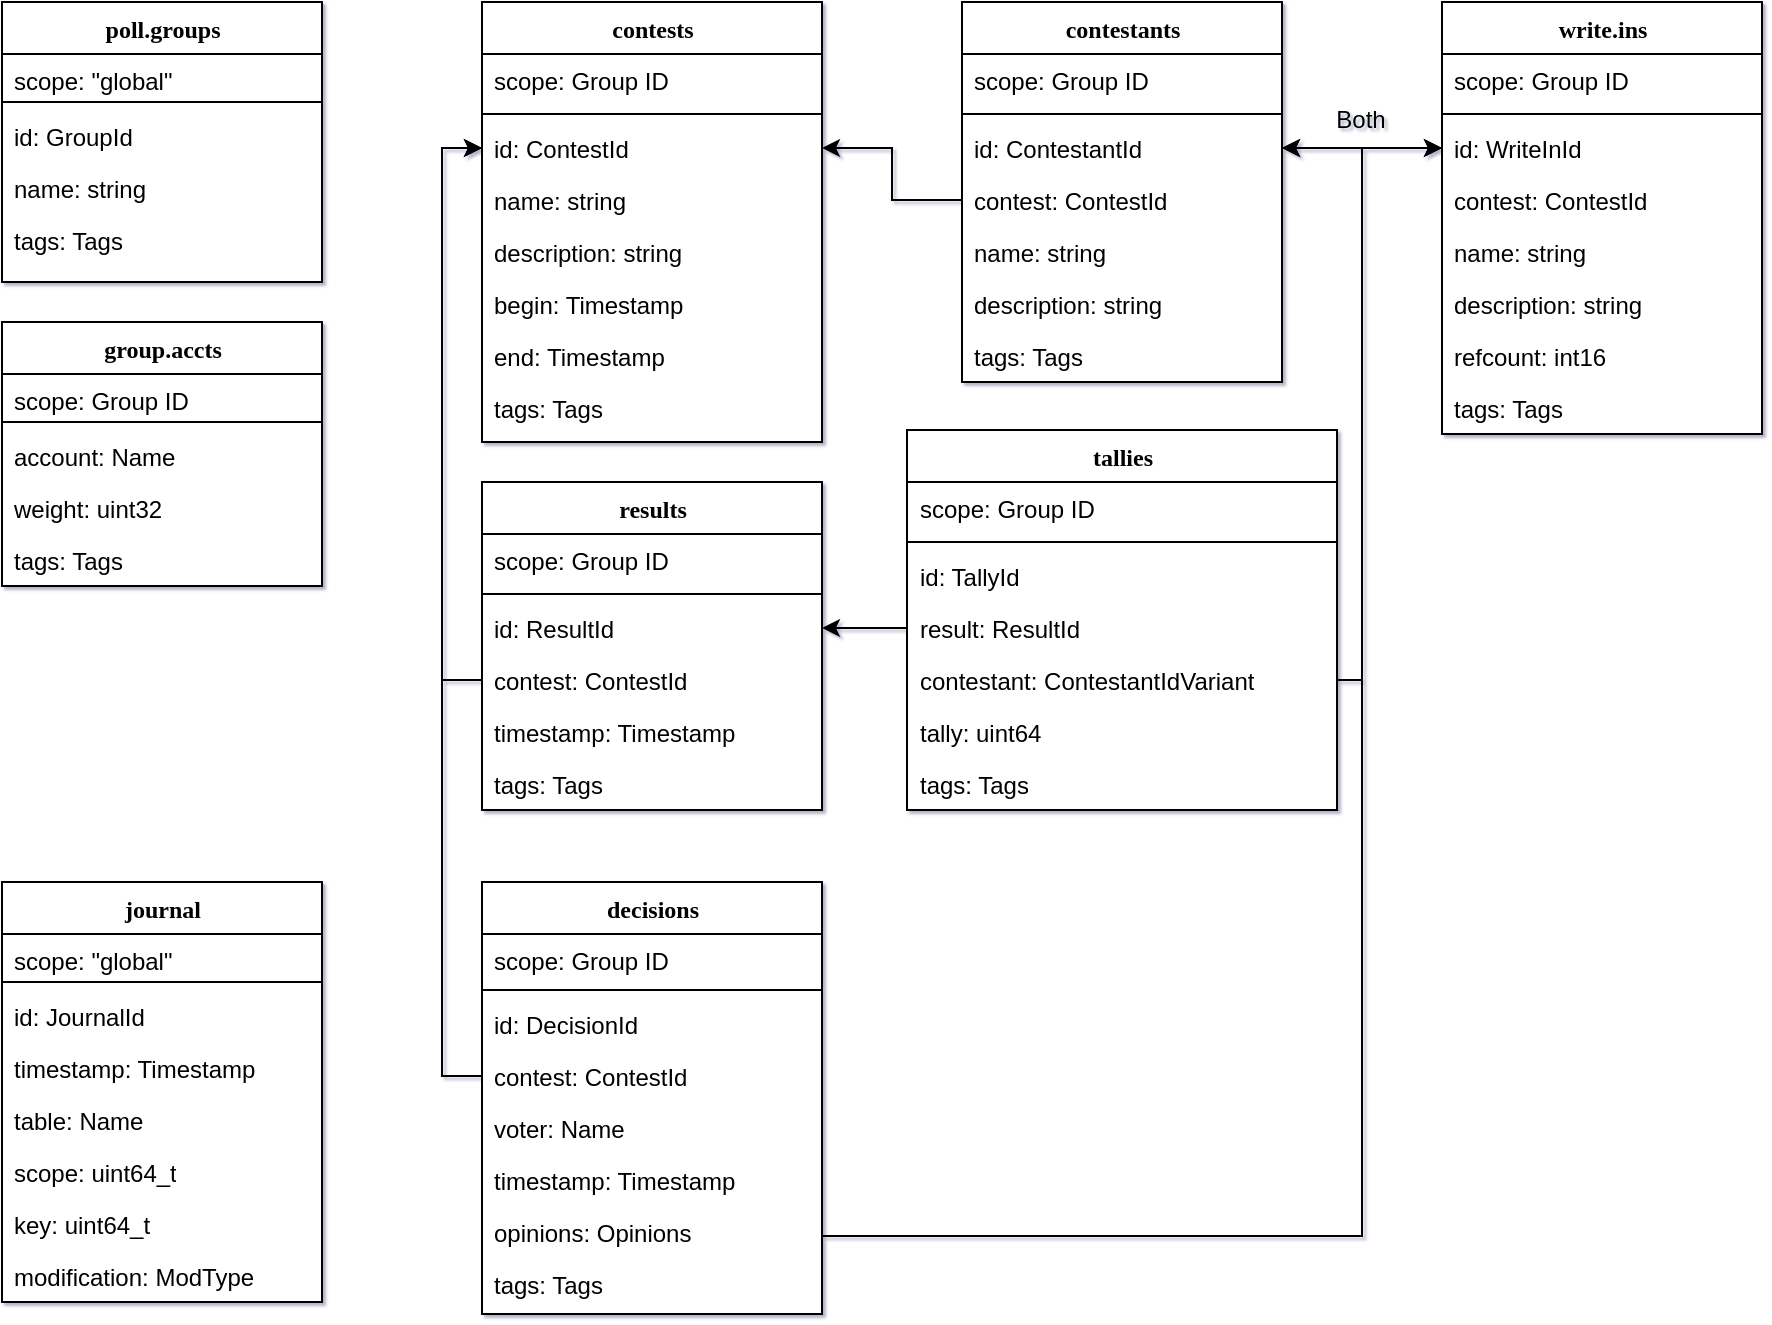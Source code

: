 <mxfile version="12.9.3" type="device"><diagram name="Page-1" id="9f46799a-70d6-7492-0946-bef42562c5a5"><mxGraphModel dx="1102" dy="1000" grid="1" gridSize="10" guides="1" tooltips="1" connect="1" arrows="1" fold="1" page="1" pageScale="1" pageWidth="1100" pageHeight="850" background="#ffffff" math="0" shadow="1"><root><mxCell id="0"/><mxCell id="1" parent="0"/><mxCell id="78961159f06e98e8-17" value="poll.groups" style="swimlane;html=1;fontStyle=1;align=center;verticalAlign=top;childLayout=stackLayout;horizontal=1;startSize=26;horizontalStack=0;resizeParent=1;resizeLast=0;collapsible=1;marginBottom=0;swimlaneFillColor=#ffffff;rounded=0;shadow=0;comic=0;labelBackgroundColor=none;strokeWidth=1;fillColor=#ffffff;fontFamily=Verdana;fontSize=12" parent="1" vertex="1"><mxGeometry x="80" y="80" width="160" height="140" as="geometry"><mxRectangle x="90" y="83" width="60" height="26" as="alternateBounds"/></mxGeometry></mxCell><mxCell id="agYvKs5-IVlSpiXEagtV-3" value="scope: &quot;global&quot;" style="text;html=1;strokeColor=none;fillColor=none;align=left;verticalAlign=top;whiteSpace=wrap;rounded=0;spacingLeft=4;spacingRight=4;" parent="78961159f06e98e8-17" vertex="1"><mxGeometry y="26" width="160" height="20" as="geometry"/></mxCell><mxCell id="agYvKs5-IVlSpiXEagtV-2" value="" style="line;strokeWidth=1;fillColor=none;align=left;verticalAlign=middle;spacingTop=-1;spacingLeft=3;spacingRight=3;rotatable=0;labelPosition=right;points=[];portConstraint=eastwest;" parent="78961159f06e98e8-17" vertex="1"><mxGeometry y="46" width="160" height="8" as="geometry"/></mxCell><mxCell id="78961159f06e98e8-21" value="id: GroupId" style="text;html=1;strokeColor=none;fillColor=none;align=left;verticalAlign=top;spacingLeft=4;spacingRight=4;whiteSpace=wrap;overflow=hidden;rotatable=0;points=[[0,0.5],[1,0.5]];portConstraint=eastwest;" parent="78961159f06e98e8-17" vertex="1"><mxGeometry y="54" width="160" height="26" as="geometry"/></mxCell><mxCell id="78961159f06e98e8-25" value="&lt;div&gt;name: string&lt;/div&gt;" style="text;html=1;strokeColor=none;fillColor=none;align=left;verticalAlign=top;spacingLeft=4;spacingRight=4;whiteSpace=wrap;overflow=hidden;rotatable=0;points=[[0,0.5],[1,0.5]];portConstraint=eastwest;" parent="78961159f06e98e8-17" vertex="1"><mxGeometry y="80" width="160" height="26" as="geometry"/></mxCell><mxCell id="fCzLiVpbiLWOZf1kfA2A-6" value="&lt;div&gt;tags: Tags&lt;/div&gt;" style="text;html=1;strokeColor=none;fillColor=none;align=left;verticalAlign=top;spacingLeft=4;spacingRight=4;whiteSpace=wrap;overflow=hidden;rotatable=0;points=[[0,0.5],[1,0.5]];portConstraint=eastwest;" parent="78961159f06e98e8-17" vertex="1"><mxGeometry y="106" width="160" height="26" as="geometry"/></mxCell><mxCell id="78961159f06e98e8-30" value="contests" style="swimlane;html=1;fontStyle=1;align=center;verticalAlign=top;childLayout=stackLayout;horizontal=1;startSize=26;horizontalStack=0;resizeParent=1;resizeLast=0;collapsible=1;marginBottom=0;swimlaneFillColor=#ffffff;rounded=0;shadow=0;comic=0;labelBackgroundColor=none;strokeWidth=1;fillColor=#ffffff;fontFamily=Verdana;fontSize=12" parent="1" vertex="1"><mxGeometry x="320" y="80" width="170" height="220" as="geometry"/></mxCell><mxCell id="78961159f06e98e8-39" value="scope: Group ID" style="text;html=1;strokeColor=none;fillColor=none;align=left;verticalAlign=top;spacingLeft=4;spacingRight=4;whiteSpace=wrap;overflow=hidden;rotatable=0;points=[[0,0.5],[1,0.5]];portConstraint=eastwest;" parent="78961159f06e98e8-30" vertex="1"><mxGeometry y="26" width="170" height="26" as="geometry"/></mxCell><mxCell id="78961159f06e98e8-38" value="" style="line;html=1;strokeWidth=1;fillColor=none;align=left;verticalAlign=middle;spacingTop=-1;spacingLeft=3;spacingRight=3;rotatable=0;labelPosition=right;points=[];portConstraint=eastwest;" parent="78961159f06e98e8-30" vertex="1"><mxGeometry y="52" width="170" height="8" as="geometry"/></mxCell><mxCell id="78961159f06e98e8-31" value="id: ContestId" style="text;html=1;strokeColor=none;fillColor=none;align=left;verticalAlign=top;spacingLeft=4;spacingRight=4;whiteSpace=wrap;overflow=hidden;rotatable=0;points=[[0,0.5],[1,0.5]];portConstraint=eastwest;" parent="78961159f06e98e8-30" vertex="1"><mxGeometry y="60" width="170" height="26" as="geometry"/></mxCell><mxCell id="78961159f06e98e8-32" value="name: string" style="text;html=1;strokeColor=none;fillColor=none;align=left;verticalAlign=top;spacingLeft=4;spacingRight=4;whiteSpace=wrap;overflow=hidden;rotatable=0;points=[[0,0.5],[1,0.5]];portConstraint=eastwest;" parent="78961159f06e98e8-30" vertex="1"><mxGeometry y="86" width="170" height="26" as="geometry"/></mxCell><mxCell id="78961159f06e98e8-33" value="description: string" style="text;html=1;strokeColor=none;fillColor=none;align=left;verticalAlign=top;spacingLeft=4;spacingRight=4;whiteSpace=wrap;overflow=hidden;rotatable=0;points=[[0,0.5],[1,0.5]];portConstraint=eastwest;" parent="78961159f06e98e8-30" vertex="1"><mxGeometry y="112" width="170" height="26" as="geometry"/></mxCell><mxCell id="78961159f06e98e8-34" value="begin: Timestamp" style="text;html=1;strokeColor=none;fillColor=none;align=left;verticalAlign=top;spacingLeft=4;spacingRight=4;whiteSpace=wrap;overflow=hidden;rotatable=0;points=[[0,0.5],[1,0.5]];portConstraint=eastwest;" parent="78961159f06e98e8-30" vertex="1"><mxGeometry y="138" width="170" height="26" as="geometry"/></mxCell><mxCell id="78961159f06e98e8-36" value="end: Timestamp" style="text;html=1;strokeColor=none;fillColor=none;align=left;verticalAlign=top;spacingLeft=4;spacingRight=4;whiteSpace=wrap;overflow=hidden;rotatable=0;points=[[0,0.5],[1,0.5]];portConstraint=eastwest;" parent="78961159f06e98e8-30" vertex="1"><mxGeometry y="164" width="170" height="26" as="geometry"/></mxCell><mxCell id="R1NWouEnFPP-6lwnc--h-26" value="tags: Tags" style="text;html=1;strokeColor=none;fillColor=none;align=left;verticalAlign=top;spacingLeft=4;spacingRight=4;whiteSpace=wrap;overflow=hidden;rotatable=0;points=[[0,0.5],[1,0.5]];portConstraint=eastwest;" parent="78961159f06e98e8-30" vertex="1"><mxGeometry y="190" width="170" height="26" as="geometry"/></mxCell><mxCell id="78961159f06e98e8-43" value="contestants" style="swimlane;html=1;fontStyle=1;align=center;verticalAlign=top;childLayout=stackLayout;horizontal=1;startSize=26;horizontalStack=0;resizeParent=1;resizeLast=0;collapsible=1;marginBottom=0;swimlaneFillColor=#ffffff;rounded=0;shadow=0;comic=0;labelBackgroundColor=none;strokeWidth=1;fillColor=#ffffff;fontFamily=Verdana;fontSize=12" parent="1" vertex="1"><mxGeometry x="560" y="80" width="160" height="190" as="geometry"/></mxCell><mxCell id="78961159f06e98e8-52" value="scope: Group ID" style="text;html=1;strokeColor=none;fillColor=none;align=left;verticalAlign=top;spacingLeft=4;spacingRight=4;whiteSpace=wrap;overflow=hidden;rotatable=0;points=[[0,0.5],[1,0.5]];portConstraint=eastwest;" parent="78961159f06e98e8-43" vertex="1"><mxGeometry y="26" width="160" height="26" as="geometry"/></mxCell><mxCell id="78961159f06e98e8-51" value="" style="line;html=1;strokeWidth=1;fillColor=none;align=left;verticalAlign=middle;spacingTop=-1;spacingLeft=3;spacingRight=3;rotatable=0;labelPosition=right;points=[];portConstraint=eastwest;" parent="78961159f06e98e8-43" vertex="1"><mxGeometry y="52" width="160" height="8" as="geometry"/></mxCell><mxCell id="78961159f06e98e8-44" value="id: ContestantId" style="text;html=1;strokeColor=none;fillColor=none;align=left;verticalAlign=top;spacingLeft=4;spacingRight=4;whiteSpace=wrap;overflow=hidden;rotatable=0;points=[[0,0.5],[1,0.5]];portConstraint=eastwest;" parent="78961159f06e98e8-43" vertex="1"><mxGeometry y="60" width="160" height="26" as="geometry"/></mxCell><mxCell id="78961159f06e98e8-45" value="contest: ContestId" style="text;html=1;strokeColor=none;fillColor=none;align=left;verticalAlign=top;spacingLeft=4;spacingRight=4;whiteSpace=wrap;overflow=hidden;rotatable=0;points=[[0,0.5],[1,0.5]];portConstraint=eastwest;" parent="78961159f06e98e8-43" vertex="1"><mxGeometry y="86" width="160" height="26" as="geometry"/></mxCell><mxCell id="78961159f06e98e8-49" value="name: string" style="text;html=1;strokeColor=none;fillColor=none;align=left;verticalAlign=top;spacingLeft=4;spacingRight=4;whiteSpace=wrap;overflow=hidden;rotatable=0;points=[[0,0.5],[1,0.5]];portConstraint=eastwest;" parent="78961159f06e98e8-43" vertex="1"><mxGeometry y="112" width="160" height="26" as="geometry"/></mxCell><mxCell id="78961159f06e98e8-50" value="description: string" style="text;html=1;strokeColor=none;fillColor=none;align=left;verticalAlign=top;spacingLeft=4;spacingRight=4;whiteSpace=wrap;overflow=hidden;rotatable=0;points=[[0,0.5],[1,0.5]];portConstraint=eastwest;" parent="78961159f06e98e8-43" vertex="1"><mxGeometry y="138" width="160" height="26" as="geometry"/></mxCell><mxCell id="R1NWouEnFPP-6lwnc--h-23" value="tags: Tags" style="text;html=1;strokeColor=none;fillColor=none;align=left;verticalAlign=top;spacingLeft=4;spacingRight=4;whiteSpace=wrap;overflow=hidden;rotatable=0;points=[[0,0.5],[1,0.5]];portConstraint=eastwest;" parent="78961159f06e98e8-43" vertex="1"><mxGeometry y="164" width="160" height="26" as="geometry"/></mxCell><mxCell id="78961159f06e98e8-95" value="tallies" style="swimlane;html=1;fontStyle=1;align=center;verticalAlign=top;childLayout=stackLayout;horizontal=1;startSize=26;horizontalStack=0;resizeParent=1;resizeLast=0;collapsible=1;marginBottom=0;swimlaneFillColor=#ffffff;rounded=0;shadow=0;comic=0;labelBackgroundColor=none;strokeWidth=1;fillColor=#ffffff;fontFamily=Verdana;fontSize=12" parent="1" vertex="1"><mxGeometry x="532.5" y="294" width="215" height="190" as="geometry"/></mxCell><mxCell id="78961159f06e98e8-96" value="scope: Group ID" style="text;html=1;strokeColor=none;fillColor=none;align=left;verticalAlign=top;spacingLeft=4;spacingRight=4;whiteSpace=wrap;overflow=hidden;rotatable=0;points=[[0,0.5],[1,0.5]];portConstraint=eastwest;" parent="78961159f06e98e8-95" vertex="1"><mxGeometry y="26" width="215" height="26" as="geometry"/></mxCell><mxCell id="78961159f06e98e8-103" value="" style="line;html=1;strokeWidth=1;fillColor=none;align=left;verticalAlign=middle;spacingTop=-1;spacingLeft=3;spacingRight=3;rotatable=0;labelPosition=right;points=[];portConstraint=eastwest;" parent="78961159f06e98e8-95" vertex="1"><mxGeometry y="52" width="215" height="8" as="geometry"/></mxCell><mxCell id="78961159f06e98e8-97" value="id: TallyId" style="text;html=1;strokeColor=none;fillColor=none;align=left;verticalAlign=top;spacingLeft=4;spacingRight=4;whiteSpace=wrap;overflow=hidden;rotatable=0;points=[[0,0.5],[1,0.5]];portConstraint=eastwest;" parent="78961159f06e98e8-95" vertex="1"><mxGeometry y="60" width="215" height="26" as="geometry"/></mxCell><mxCell id="78961159f06e98e8-98" value="result: ResultId" style="text;html=1;strokeColor=none;fillColor=none;align=left;verticalAlign=top;spacingLeft=4;spacingRight=4;whiteSpace=wrap;overflow=hidden;rotatable=0;points=[[0,0.5],[1,0.5]];portConstraint=eastwest;" parent="78961159f06e98e8-95" vertex="1"><mxGeometry y="86" width="215" height="26" as="geometry"/></mxCell><mxCell id="78961159f06e98e8-102" value="contestant: ContestantIdVariant" style="text;html=1;strokeColor=none;fillColor=none;align=left;verticalAlign=top;spacingLeft=4;spacingRight=4;whiteSpace=wrap;overflow=hidden;rotatable=0;points=[[0,0.5],[1,0.5]];portConstraint=eastwest;" parent="78961159f06e98e8-95" vertex="1"><mxGeometry y="112" width="215" height="26" as="geometry"/></mxCell><mxCell id="78961159f06e98e8-104" value="tally: uint64" style="text;html=1;strokeColor=none;fillColor=none;align=left;verticalAlign=top;spacingLeft=4;spacingRight=4;whiteSpace=wrap;overflow=hidden;rotatable=0;points=[[0,0.5],[1,0.5]];portConstraint=eastwest;" parent="78961159f06e98e8-95" vertex="1"><mxGeometry y="138" width="215" height="26" as="geometry"/></mxCell><mxCell id="fCzLiVpbiLWOZf1kfA2A-9" value="tags: Tags" style="text;html=1;strokeColor=none;fillColor=none;align=left;verticalAlign=top;spacingLeft=4;spacingRight=4;whiteSpace=wrap;overflow=hidden;rotatable=0;points=[[0,0.5],[1,0.5]];portConstraint=eastwest;" parent="78961159f06e98e8-95" vertex="1"><mxGeometry y="164" width="215" height="26" as="geometry"/></mxCell><mxCell id="78961159f06e98e8-108" value="results" style="swimlane;html=1;fontStyle=1;align=center;verticalAlign=top;childLayout=stackLayout;horizontal=1;startSize=26;horizontalStack=0;resizeParent=1;resizeLast=0;collapsible=1;marginBottom=0;swimlaneFillColor=#ffffff;rounded=0;shadow=0;comic=0;labelBackgroundColor=none;strokeWidth=1;fillColor=#ffffff;fontFamily=Verdana;fontSize=12" parent="1" vertex="1"><mxGeometry x="320" y="320" width="170" height="164" as="geometry"/></mxCell><mxCell id="78961159f06e98e8-109" value="scope: Group ID" style="text;html=1;strokeColor=none;fillColor=none;align=left;verticalAlign=top;spacingLeft=4;spacingRight=4;whiteSpace=wrap;overflow=hidden;rotatable=0;points=[[0,0.5],[1,0.5]];portConstraint=eastwest;" parent="78961159f06e98e8-108" vertex="1"><mxGeometry y="26" width="170" height="26" as="geometry"/></mxCell><mxCell id="78961159f06e98e8-116" value="" style="line;html=1;strokeWidth=1;fillColor=none;align=left;verticalAlign=middle;spacingTop=-1;spacingLeft=3;spacingRight=3;rotatable=0;labelPosition=right;points=[];portConstraint=eastwest;" parent="78961159f06e98e8-108" vertex="1"><mxGeometry y="52" width="170" height="8" as="geometry"/></mxCell><mxCell id="78961159f06e98e8-117" value="id: ResultId" style="text;html=1;strokeColor=none;fillColor=none;align=left;verticalAlign=top;spacingLeft=4;spacingRight=4;whiteSpace=wrap;overflow=hidden;rotatable=0;points=[[0,0.5],[1,0.5]];portConstraint=eastwest;" parent="78961159f06e98e8-108" vertex="1"><mxGeometry y="60" width="170" height="26" as="geometry"/></mxCell><mxCell id="78961159f06e98e8-120" value="&lt;div&gt;contest: ContestId&lt;/div&gt;" style="text;html=1;strokeColor=none;fillColor=none;align=left;verticalAlign=top;spacingLeft=4;spacingRight=4;whiteSpace=wrap;overflow=hidden;rotatable=0;points=[[0,0.5],[1,0.5]];portConstraint=eastwest;" parent="78961159f06e98e8-108" vertex="1"><mxGeometry y="86" width="170" height="26" as="geometry"/></mxCell><mxCell id="agYvKs5-IVlSpiXEagtV-16" value="timestamp: Timestamp" style="text;html=1;strokeColor=none;fillColor=none;align=left;verticalAlign=top;spacingLeft=4;spacingRight=4;whiteSpace=wrap;overflow=hidden;rotatable=0;points=[[0,0.5],[1,0.5]];portConstraint=eastwest;" parent="78961159f06e98e8-108" vertex="1"><mxGeometry y="112" width="170" height="26" as="geometry"/></mxCell><mxCell id="fCzLiVpbiLWOZf1kfA2A-8" value="tags: Tags" style="text;html=1;strokeColor=none;fillColor=none;align=left;verticalAlign=top;spacingLeft=4;spacingRight=4;whiteSpace=wrap;overflow=hidden;rotatable=0;points=[[0,0.5],[1,0.5]];portConstraint=eastwest;" parent="78961159f06e98e8-108" vertex="1"><mxGeometry y="138" width="170" height="26" as="geometry"/></mxCell><mxCell id="agYvKs5-IVlSpiXEagtV-4" style="edgeStyle=orthogonalEdgeStyle;rounded=0;orthogonalLoop=1;jettySize=auto;html=1;" parent="1" source="78961159f06e98e8-45" target="78961159f06e98e8-31" edge="1"><mxGeometry relative="1" as="geometry"/></mxCell><mxCell id="agYvKs5-IVlSpiXEagtV-20" style="edgeStyle=orthogonalEdgeStyle;rounded=0;jumpStyle=arc;orthogonalLoop=1;jettySize=auto;html=1;exitX=1;exitY=0.5;exitDx=0;exitDy=0;" parent="1" source="78961159f06e98e8-102" target="78961159f06e98e8-44" edge="1"><mxGeometry relative="1" as="geometry"><Array as="points"><mxPoint x="760" y="419"/><mxPoint x="760" y="153"/></Array></mxGeometry></mxCell><mxCell id="agYvKs5-IVlSpiXEagtV-21" style="edgeStyle=orthogonalEdgeStyle;rounded=0;jumpStyle=arc;orthogonalLoop=1;jettySize=auto;html=1;" parent="1" source="78961159f06e98e8-98" target="78961159f06e98e8-117" edge="1"><mxGeometry relative="1" as="geometry"/></mxCell><mxCell id="R1NWouEnFPP-6lwnc--h-1" value="decisions" style="swimlane;html=1;fontStyle=1;align=center;verticalAlign=top;childLayout=stackLayout;horizontal=1;startSize=26;horizontalStack=0;resizeParent=1;resizeLast=0;collapsible=1;marginBottom=0;swimlaneFillColor=#ffffff;rounded=0;shadow=0;comic=0;labelBackgroundColor=none;strokeWidth=1;fillColor=#ffffff;fontFamily=Verdana;fontSize=12" parent="1" vertex="1"><mxGeometry x="320" y="520" width="170" height="216" as="geometry"/></mxCell><mxCell id="R1NWouEnFPP-6lwnc--h-2" value="scope: Group ID" style="text;html=1;strokeColor=none;fillColor=none;align=left;verticalAlign=top;spacingLeft=4;spacingRight=4;whiteSpace=wrap;overflow=hidden;rotatable=0;points=[[0,0.5],[1,0.5]];portConstraint=eastwest;" parent="R1NWouEnFPP-6lwnc--h-1" vertex="1"><mxGeometry y="26" width="170" height="24" as="geometry"/></mxCell><mxCell id="R1NWouEnFPP-6lwnc--h-3" value="" style="line;html=1;strokeWidth=1;fillColor=none;align=left;verticalAlign=middle;spacingTop=-1;spacingLeft=3;spacingRight=3;rotatable=0;labelPosition=right;points=[];portConstraint=eastwest;" parent="R1NWouEnFPP-6lwnc--h-1" vertex="1"><mxGeometry y="50" width="170" height="8" as="geometry"/></mxCell><mxCell id="R1NWouEnFPP-6lwnc--h-4" value="id: DecisionId" style="text;html=1;strokeColor=none;fillColor=none;align=left;verticalAlign=top;spacingLeft=4;spacingRight=4;whiteSpace=wrap;overflow=hidden;rotatable=0;points=[[0,0.5],[1,0.5]];portConstraint=eastwest;" parent="R1NWouEnFPP-6lwnc--h-1" vertex="1"><mxGeometry y="58" width="170" height="26" as="geometry"/></mxCell><mxCell id="R1NWouEnFPP-6lwnc--h-7" value="&lt;div&gt;contest: ContestId&lt;/div&gt;" style="text;html=1;strokeColor=none;fillColor=none;align=left;verticalAlign=top;spacingLeft=4;spacingRight=4;whiteSpace=wrap;overflow=hidden;rotatable=0;points=[[0,0.5],[1,0.5]];portConstraint=eastwest;" parent="R1NWouEnFPP-6lwnc--h-1" vertex="1"><mxGeometry y="84" width="170" height="26" as="geometry"/></mxCell><mxCell id="R1NWouEnFPP-6lwnc--h-5" value="&lt;div&gt;voter: Name&lt;/div&gt;" style="text;html=1;strokeColor=none;fillColor=none;align=left;verticalAlign=top;spacingLeft=4;spacingRight=4;whiteSpace=wrap;overflow=hidden;rotatable=0;points=[[0,0.5],[1,0.5]];portConstraint=eastwest;" parent="R1NWouEnFPP-6lwnc--h-1" vertex="1"><mxGeometry y="110" width="170" height="26" as="geometry"/></mxCell><mxCell id="R1NWouEnFPP-6lwnc--h-28" value="&lt;div&gt;timestamp: Timestamp&lt;/div&gt;" style="text;html=1;strokeColor=none;fillColor=none;align=left;verticalAlign=top;spacingLeft=4;spacingRight=4;whiteSpace=wrap;overflow=hidden;rotatable=0;points=[[0,0.5],[1,0.5]];portConstraint=eastwest;" parent="R1NWouEnFPP-6lwnc--h-1" vertex="1"><mxGeometry y="136" width="170" height="26" as="geometry"/></mxCell><mxCell id="R1NWouEnFPP-6lwnc--h-6" value="opinions: Opinions" style="text;html=1;strokeColor=none;fillColor=none;align=left;verticalAlign=top;spacingLeft=4;spacingRight=4;whiteSpace=wrap;overflow=hidden;rotatable=0;points=[[0,0.5],[1,0.5]];portConstraint=eastwest;" parent="R1NWouEnFPP-6lwnc--h-1" vertex="1"><mxGeometry y="162" width="170" height="26" as="geometry"/></mxCell><mxCell id="fCzLiVpbiLWOZf1kfA2A-7" value="tags: Tags" style="text;html=1;strokeColor=none;fillColor=none;align=left;verticalAlign=top;spacingLeft=4;spacingRight=4;whiteSpace=wrap;overflow=hidden;rotatable=0;points=[[0,0.5],[1,0.5]];portConstraint=eastwest;" parent="R1NWouEnFPP-6lwnc--h-1" vertex="1"><mxGeometry y="188" width="170" height="26" as="geometry"/></mxCell><mxCell id="R1NWouEnFPP-6lwnc--h-8" style="edgeStyle=orthogonalEdgeStyle;rounded=0;orthogonalLoop=1;jettySize=auto;html=1;entryX=0;entryY=0.5;entryDx=0;entryDy=0;" parent="1" source="R1NWouEnFPP-6lwnc--h-7" target="78961159f06e98e8-31" edge="1"><mxGeometry relative="1" as="geometry"/></mxCell><mxCell id="R1NWouEnFPP-6lwnc--h-9" value="write.ins" style="swimlane;html=1;fontStyle=1;align=center;verticalAlign=top;childLayout=stackLayout;horizontal=1;startSize=26;horizontalStack=0;resizeParent=1;resizeLast=0;collapsible=1;marginBottom=0;swimlaneFillColor=#ffffff;rounded=0;shadow=0;comic=0;labelBackgroundColor=none;strokeWidth=1;fillColor=#ffffff;fontFamily=Verdana;fontSize=12" parent="1" vertex="1"><mxGeometry x="800" y="80" width="160" height="216" as="geometry"/></mxCell><mxCell id="R1NWouEnFPP-6lwnc--h-10" value="scope: Group ID" style="text;html=1;strokeColor=none;fillColor=none;align=left;verticalAlign=top;spacingLeft=4;spacingRight=4;whiteSpace=wrap;overflow=hidden;rotatable=0;points=[[0,0.5],[1,0.5]];portConstraint=eastwest;" parent="R1NWouEnFPP-6lwnc--h-9" vertex="1"><mxGeometry y="26" width="160" height="26" as="geometry"/></mxCell><mxCell id="R1NWouEnFPP-6lwnc--h-11" value="" style="line;html=1;strokeWidth=1;fillColor=none;align=left;verticalAlign=middle;spacingTop=-1;spacingLeft=3;spacingRight=3;rotatable=0;labelPosition=right;points=[];portConstraint=eastwest;" parent="R1NWouEnFPP-6lwnc--h-9" vertex="1"><mxGeometry y="52" width="160" height="8" as="geometry"/></mxCell><mxCell id="R1NWouEnFPP-6lwnc--h-12" value="id: WriteInId" style="text;html=1;strokeColor=none;fillColor=none;align=left;verticalAlign=top;spacingLeft=4;spacingRight=4;whiteSpace=wrap;overflow=hidden;rotatable=0;points=[[0,0.5],[1,0.5]];portConstraint=eastwest;" parent="R1NWouEnFPP-6lwnc--h-9" vertex="1"><mxGeometry y="60" width="160" height="26" as="geometry"/></mxCell><mxCell id="R1NWouEnFPP-6lwnc--h-13" value="contest: ContestId" style="text;html=1;strokeColor=none;fillColor=none;align=left;verticalAlign=top;spacingLeft=4;spacingRight=4;whiteSpace=wrap;overflow=hidden;rotatable=0;points=[[0,0.5],[1,0.5]];portConstraint=eastwest;" parent="R1NWouEnFPP-6lwnc--h-9" vertex="1"><mxGeometry y="86" width="160" height="26" as="geometry"/></mxCell><mxCell id="R1NWouEnFPP-6lwnc--h-14" value="name: string" style="text;html=1;strokeColor=none;fillColor=none;align=left;verticalAlign=top;spacingLeft=4;spacingRight=4;whiteSpace=wrap;overflow=hidden;rotatable=0;points=[[0,0.5],[1,0.5]];portConstraint=eastwest;" parent="R1NWouEnFPP-6lwnc--h-9" vertex="1"><mxGeometry y="112" width="160" height="26" as="geometry"/></mxCell><mxCell id="R1NWouEnFPP-6lwnc--h-15" value="description: string" style="text;html=1;strokeColor=none;fillColor=none;align=left;verticalAlign=top;spacingLeft=4;spacingRight=4;whiteSpace=wrap;overflow=hidden;rotatable=0;points=[[0,0.5],[1,0.5]];portConstraint=eastwest;" parent="R1NWouEnFPP-6lwnc--h-9" vertex="1"><mxGeometry y="138" width="160" height="26" as="geometry"/></mxCell><mxCell id="o3z_NuVDTkUA1MLlERm6-1" value="refcount: int16" style="text;html=1;strokeColor=none;fillColor=none;align=left;verticalAlign=top;spacingLeft=4;spacingRight=4;whiteSpace=wrap;overflow=hidden;rotatable=0;points=[[0,0.5],[1,0.5]];portConstraint=eastwest;" parent="R1NWouEnFPP-6lwnc--h-9" vertex="1"><mxGeometry y="164" width="160" height="26" as="geometry"/></mxCell><mxCell id="o3z_NuVDTkUA1MLlERm6-2" value="tags: Tags" style="text;html=1;strokeColor=none;fillColor=none;align=left;verticalAlign=top;spacingLeft=4;spacingRight=4;whiteSpace=wrap;overflow=hidden;rotatable=0;points=[[0,0.5],[1,0.5]];portConstraint=eastwest;" parent="R1NWouEnFPP-6lwnc--h-9" vertex="1"><mxGeometry y="190" width="160" height="26" as="geometry"/></mxCell><mxCell id="R1NWouEnFPP-6lwnc--h-16" style="edgeStyle=orthogonalEdgeStyle;rounded=0;orthogonalLoop=1;jettySize=auto;html=1;exitX=1;exitY=0.5;exitDx=0;exitDy=0;" parent="1" source="78961159f06e98e8-102" target="R1NWouEnFPP-6lwnc--h-12" edge="1"><mxGeometry relative="1" as="geometry"><Array as="points"><mxPoint x="760" y="419"/><mxPoint x="760" y="153"/></Array><mxPoint x="840" y="440" as="sourcePoint"/></mxGeometry></mxCell><mxCell id="R1NWouEnFPP-6lwnc--h-17" style="edgeStyle=orthogonalEdgeStyle;rounded=0;orthogonalLoop=1;jettySize=auto;html=1;entryX=1;entryY=0.5;entryDx=0;entryDy=0;jumpStyle=arc;exitX=1;exitY=0.5;exitDx=0;exitDy=0;" parent="1" source="R1NWouEnFPP-6lwnc--h-6" target="78961159f06e98e8-44" edge="1"><mxGeometry relative="1" as="geometry"><Array as="points"><mxPoint x="760" y="697"/><mxPoint x="760" y="153"/></Array></mxGeometry></mxCell><mxCell id="R1NWouEnFPP-6lwnc--h-19" style="edgeStyle=orthogonalEdgeStyle;rounded=0;orthogonalLoop=1;jettySize=auto;html=1;entryX=0;entryY=0.5;entryDx=0;entryDy=0;jumpStyle=arc;exitX=1;exitY=0.5;exitDx=0;exitDy=0;" parent="1" source="R1NWouEnFPP-6lwnc--h-6" target="R1NWouEnFPP-6lwnc--h-12" edge="1"><mxGeometry relative="1" as="geometry"><Array as="points"><mxPoint x="760" y="697"/><mxPoint x="760" y="153"/></Array></mxGeometry></mxCell><mxCell id="R1NWouEnFPP-6lwnc--h-22" value="Both" style="text;html=1;align=center;verticalAlign=middle;resizable=0;points=[];labelBackgroundColor=none;" parent="R1NWouEnFPP-6lwnc--h-19" vertex="1" connectable="0"><mxGeometry x="0.904" y="2" relative="1" as="geometry"><mxPoint x="1" y="-15" as="offset"/></mxGeometry></mxCell><mxCell id="odYYe2NRruOEjH6GN5vF-7" value="group.accts" style="swimlane;html=1;fontStyle=1;align=center;verticalAlign=top;childLayout=stackLayout;horizontal=1;startSize=26;horizontalStack=0;resizeParent=1;resizeLast=0;collapsible=1;marginBottom=0;swimlaneFillColor=#ffffff;rounded=0;shadow=0;comic=0;labelBackgroundColor=none;strokeWidth=1;fillColor=#ffffff;fontFamily=Verdana;fontSize=12" parent="1" vertex="1"><mxGeometry x="80" y="240" width="160" height="132" as="geometry"><mxRectangle x="90" y="83" width="60" height="26" as="alternateBounds"/></mxGeometry></mxCell><mxCell id="odYYe2NRruOEjH6GN5vF-8" value="scope: Group ID" style="text;html=1;strokeColor=none;fillColor=none;align=left;verticalAlign=top;whiteSpace=wrap;rounded=0;spacingLeft=4;spacingRight=4;" parent="odYYe2NRruOEjH6GN5vF-7" vertex="1"><mxGeometry y="26" width="160" height="20" as="geometry"/></mxCell><mxCell id="odYYe2NRruOEjH6GN5vF-9" value="" style="line;strokeWidth=1;fillColor=none;align=left;verticalAlign=middle;spacingTop=-1;spacingLeft=3;spacingRight=3;rotatable=0;labelPosition=right;points=[];portConstraint=eastwest;" parent="odYYe2NRruOEjH6GN5vF-7" vertex="1"><mxGeometry y="46" width="160" height="8" as="geometry"/></mxCell><mxCell id="odYYe2NRruOEjH6GN5vF-11" value="account: Name" style="text;html=1;strokeColor=none;fillColor=none;align=left;verticalAlign=top;spacingLeft=4;spacingRight=4;whiteSpace=wrap;overflow=hidden;rotatable=0;points=[[0,0.5],[1,0.5]];portConstraint=eastwest;" parent="odYYe2NRruOEjH6GN5vF-7" vertex="1"><mxGeometry y="54" width="160" height="26" as="geometry"/></mxCell><mxCell id="fCzLiVpbiLWOZf1kfA2A-10" value="weight: uint32" style="text;html=1;strokeColor=none;fillColor=none;align=left;verticalAlign=top;spacingLeft=4;spacingRight=4;whiteSpace=wrap;overflow=hidden;rotatable=0;points=[[0,0.5],[1,0.5]];portConstraint=eastwest;" parent="odYYe2NRruOEjH6GN5vF-7" vertex="1"><mxGeometry y="80" width="160" height="26" as="geometry"/></mxCell><mxCell id="fCzLiVpbiLWOZf1kfA2A-5" value="tags: Tags" style="text;html=1;strokeColor=none;fillColor=none;align=left;verticalAlign=top;spacingLeft=4;spacingRight=4;whiteSpace=wrap;overflow=hidden;rotatable=0;points=[[0,0.5],[1,0.5]];portConstraint=eastwest;" parent="odYYe2NRruOEjH6GN5vF-7" vertex="1"><mxGeometry y="106" width="160" height="26" as="geometry"/></mxCell><mxCell id="fCzLiVpbiLWOZf1kfA2A-11" style="edgeStyle=orthogonalEdgeStyle;rounded=0;orthogonalLoop=1;jettySize=auto;html=1;entryX=0;entryY=0.5;entryDx=0;entryDy=0;" parent="1" source="78961159f06e98e8-120" target="78961159f06e98e8-31" edge="1"><mxGeometry relative="1" as="geometry"/></mxCell><mxCell id="YXVSVDLb6c8upb2LMEBA-1" value="journal" style="swimlane;html=1;fontStyle=1;align=center;verticalAlign=top;childLayout=stackLayout;horizontal=1;startSize=26;horizontalStack=0;resizeParent=1;resizeLast=0;collapsible=1;marginBottom=0;swimlaneFillColor=#ffffff;rounded=0;shadow=0;comic=0;labelBackgroundColor=none;strokeWidth=1;fillColor=#ffffff;fontFamily=Verdana;fontSize=12" vertex="1" parent="1"><mxGeometry x="80" y="520" width="160" height="210" as="geometry"><mxRectangle x="90" y="83" width="60" height="26" as="alternateBounds"/></mxGeometry></mxCell><mxCell id="YXVSVDLb6c8upb2LMEBA-2" value="scope: &quot;global&quot;" style="text;html=1;strokeColor=none;fillColor=none;align=left;verticalAlign=top;whiteSpace=wrap;rounded=0;spacingLeft=4;spacingRight=4;" vertex="1" parent="YXVSVDLb6c8upb2LMEBA-1"><mxGeometry y="26" width="160" height="20" as="geometry"/></mxCell><mxCell id="YXVSVDLb6c8upb2LMEBA-3" value="" style="line;strokeWidth=1;fillColor=none;align=left;verticalAlign=middle;spacingTop=-1;spacingLeft=3;spacingRight=3;rotatable=0;labelPosition=right;points=[];portConstraint=eastwest;" vertex="1" parent="YXVSVDLb6c8upb2LMEBA-1"><mxGeometry y="46" width="160" height="8" as="geometry"/></mxCell><mxCell id="YXVSVDLb6c8upb2LMEBA-4" value="id: JournalId" style="text;html=1;strokeColor=none;fillColor=none;align=left;verticalAlign=top;spacingLeft=4;spacingRight=4;whiteSpace=wrap;overflow=hidden;rotatable=0;points=[[0,0.5],[1,0.5]];portConstraint=eastwest;" vertex="1" parent="YXVSVDLb6c8upb2LMEBA-1"><mxGeometry y="54" width="160" height="26" as="geometry"/></mxCell><mxCell id="YXVSVDLb6c8upb2LMEBA-5" value="timestamp: Timestamp" style="text;html=1;strokeColor=none;fillColor=none;align=left;verticalAlign=top;spacingLeft=4;spacingRight=4;whiteSpace=wrap;overflow=hidden;rotatable=0;points=[[0,0.5],[1,0.5]];portConstraint=eastwest;" vertex="1" parent="YXVSVDLb6c8upb2LMEBA-1"><mxGeometry y="80" width="160" height="26" as="geometry"/></mxCell><mxCell id="YXVSVDLb6c8upb2LMEBA-6" value="table: Name" style="text;html=1;strokeColor=none;fillColor=none;align=left;verticalAlign=top;spacingLeft=4;spacingRight=4;whiteSpace=wrap;overflow=hidden;rotatable=0;points=[[0,0.5],[1,0.5]];portConstraint=eastwest;" vertex="1" parent="YXVSVDLb6c8upb2LMEBA-1"><mxGeometry y="106" width="160" height="26" as="geometry"/></mxCell><mxCell id="YXVSVDLb6c8upb2LMEBA-7" value="scope: uint64_t" style="text;html=1;strokeColor=none;fillColor=none;align=left;verticalAlign=top;spacingLeft=4;spacingRight=4;whiteSpace=wrap;overflow=hidden;rotatable=0;points=[[0,0.5],[1,0.5]];portConstraint=eastwest;" vertex="1" parent="YXVSVDLb6c8upb2LMEBA-1"><mxGeometry y="132" width="160" height="26" as="geometry"/></mxCell><mxCell id="YXVSVDLb6c8upb2LMEBA-8" value="key: uint64_t" style="text;html=1;strokeColor=none;fillColor=none;align=left;verticalAlign=top;spacingLeft=4;spacingRight=4;whiteSpace=wrap;overflow=hidden;rotatable=0;points=[[0,0.5],[1,0.5]];portConstraint=eastwest;" vertex="1" parent="YXVSVDLb6c8upb2LMEBA-1"><mxGeometry y="158" width="160" height="26" as="geometry"/></mxCell><mxCell id="YXVSVDLb6c8upb2LMEBA-9" value="modification: ModType" style="text;html=1;strokeColor=none;fillColor=none;align=left;verticalAlign=top;spacingLeft=4;spacingRight=4;whiteSpace=wrap;overflow=hidden;rotatable=0;points=[[0,0.5],[1,0.5]];portConstraint=eastwest;" vertex="1" parent="YXVSVDLb6c8upb2LMEBA-1"><mxGeometry y="184" width="160" height="26" as="geometry"/></mxCell></root></mxGraphModel></diagram></mxfile>